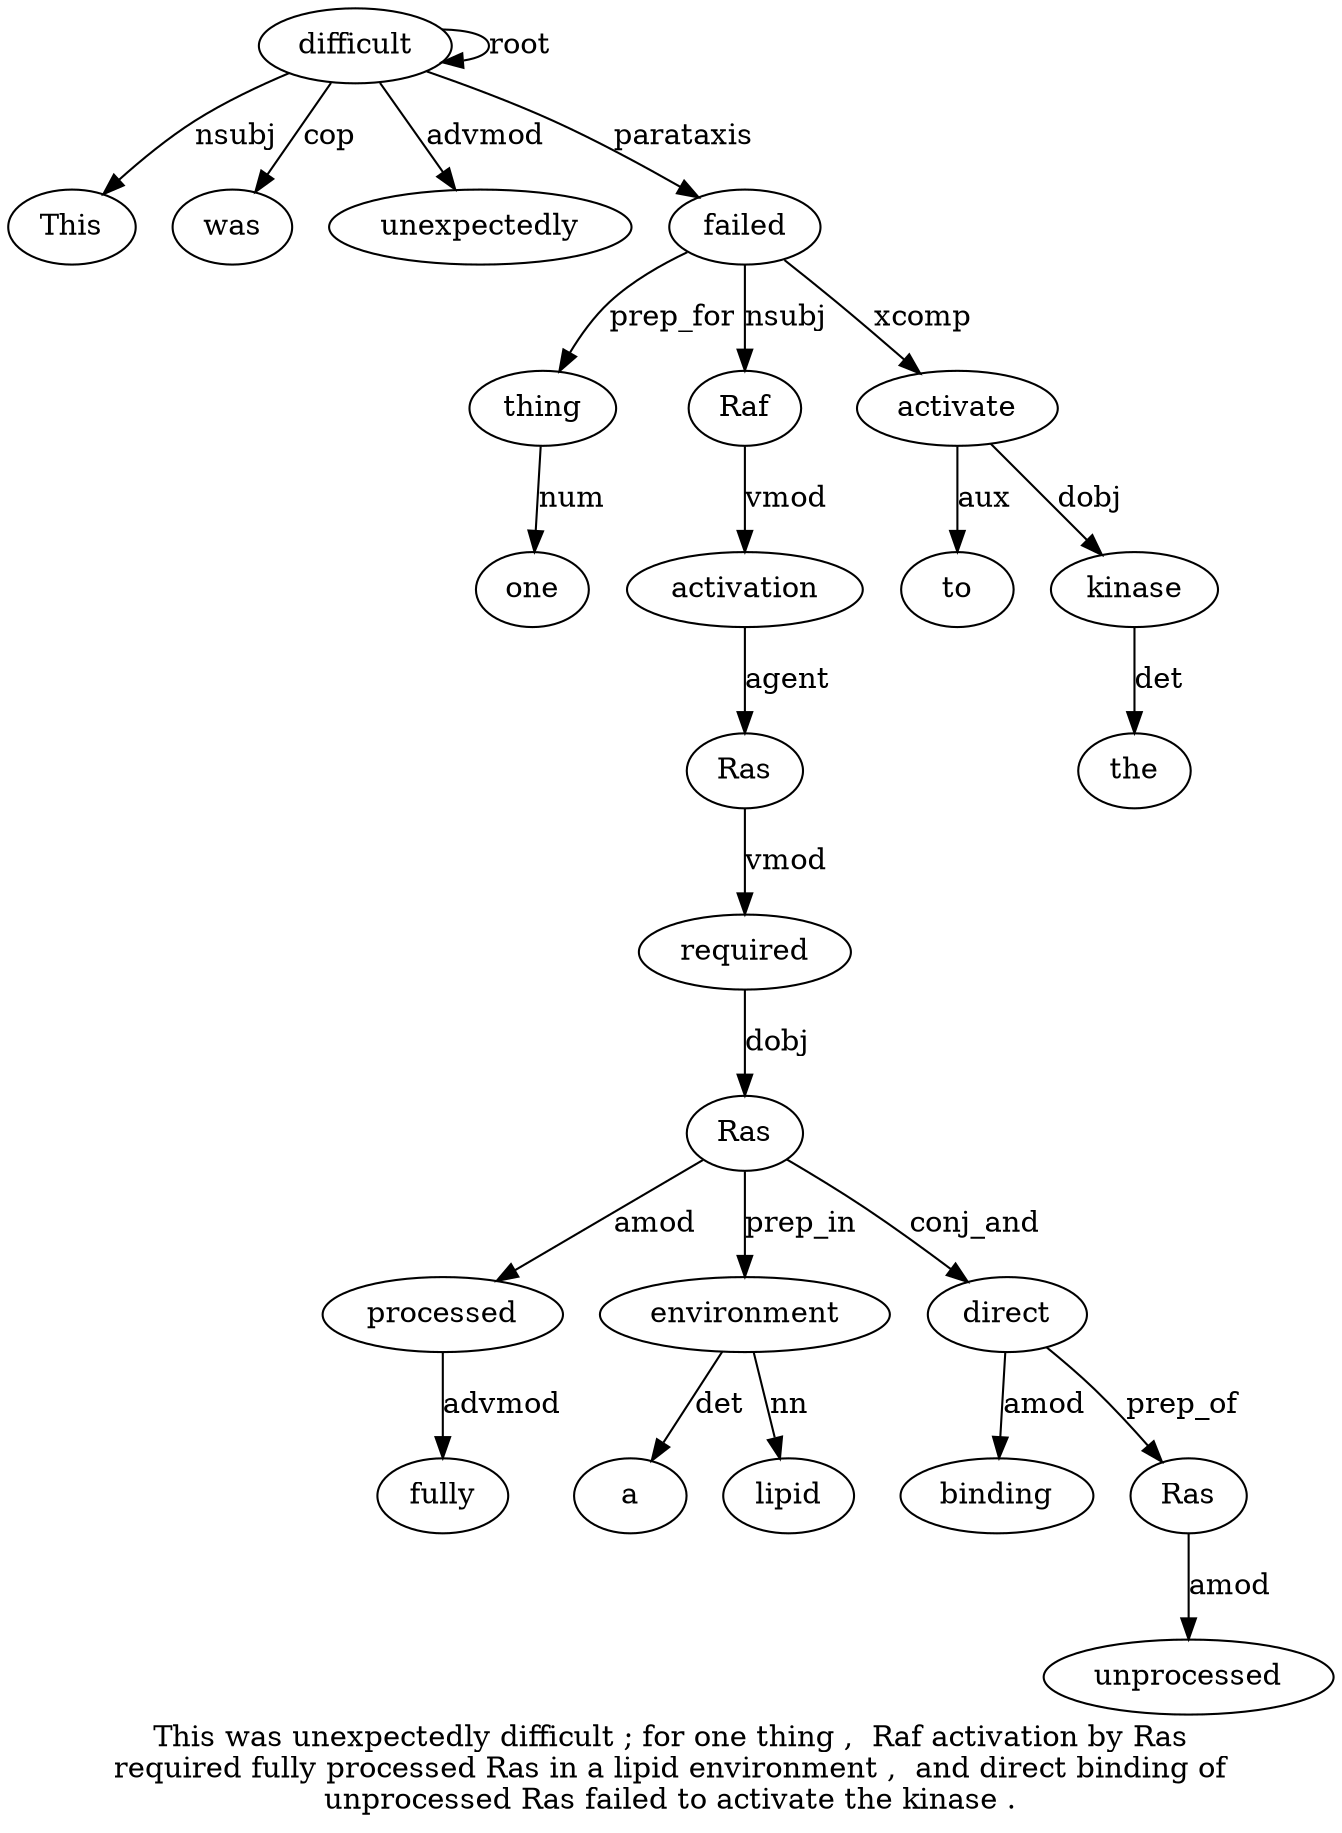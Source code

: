 digraph "This was unexpectedly difficult ; for one thing ,  Raf activation by Ras required fully processed Ras in a lipid environment ,  and direct binding of unprocessed Ras failed to activate the kinase ." {
label="This was unexpectedly difficult ; for one thing ,  Raf activation by Ras
required fully processed Ras in a lipid environment ,  and direct binding of
unprocessed Ras failed to activate the kinase .";
difficult4 [style=filled, fillcolor=white, label=difficult];
This1 [style=filled, fillcolor=white, label=This];
difficult4 -> This1  [label=nsubj];
was2 [style=filled, fillcolor=white, label=was];
difficult4 -> was2  [label=cop];
unexpectedly3 [style=filled, fillcolor=white, label=unexpectedly];
difficult4 -> unexpectedly3  [label=advmod];
difficult4 -> difficult4  [label=root];
thing8 [style=filled, fillcolor=white, label=thing];
one7 [style=filled, fillcolor=white, label=one];
thing8 -> one7  [label=num];
failed29 [style=filled, fillcolor=white, label=failed];
failed29 -> thing8  [label=prep_for];
Raf10 [style=filled, fillcolor=white, label=Raf];
failed29 -> Raf10  [label=nsubj];
activation11 [style=filled, fillcolor=white, label=activation];
Raf10 -> activation11  [label=vmod];
Ras13 [style=filled, fillcolor=white, label=Ras];
activation11 -> Ras13  [label=agent];
required14 [style=filled, fillcolor=white, label=required];
Ras13 -> required14  [label=vmod];
processed16 [style=filled, fillcolor=white, label=processed];
fully15 [style=filled, fillcolor=white, label=fully];
processed16 -> fully15  [label=advmod];
Ras17 [style=filled, fillcolor=white, label=Ras];
Ras17 -> processed16  [label=amod];
required14 -> Ras17  [label=dobj];
environment21 [style=filled, fillcolor=white, label=environment];
a19 [style=filled, fillcolor=white, label=a];
environment21 -> a19  [label=det];
lipid20 [style=filled, fillcolor=white, label=lipid];
environment21 -> lipid20  [label=nn];
Ras17 -> environment21  [label=prep_in];
direct24 [style=filled, fillcolor=white, label=direct];
Ras17 -> direct24  [label=conj_and];
binding25 [style=filled, fillcolor=white, label=binding];
direct24 -> binding25  [label=amod];
Ras28 [style=filled, fillcolor=white, label=Ras];
unprocessed27 [style=filled, fillcolor=white, label=unprocessed];
Ras28 -> unprocessed27  [label=amod];
direct24 -> Ras28  [label=prep_of];
difficult4 -> failed29  [label=parataxis];
activate31 [style=filled, fillcolor=white, label=activate];
to30 [style=filled, fillcolor=white, label=to];
activate31 -> to30  [label=aux];
failed29 -> activate31  [label=xcomp];
kinase33 [style=filled, fillcolor=white, label=kinase];
the32 [style=filled, fillcolor=white, label=the];
kinase33 -> the32  [label=det];
activate31 -> kinase33  [label=dobj];
}
